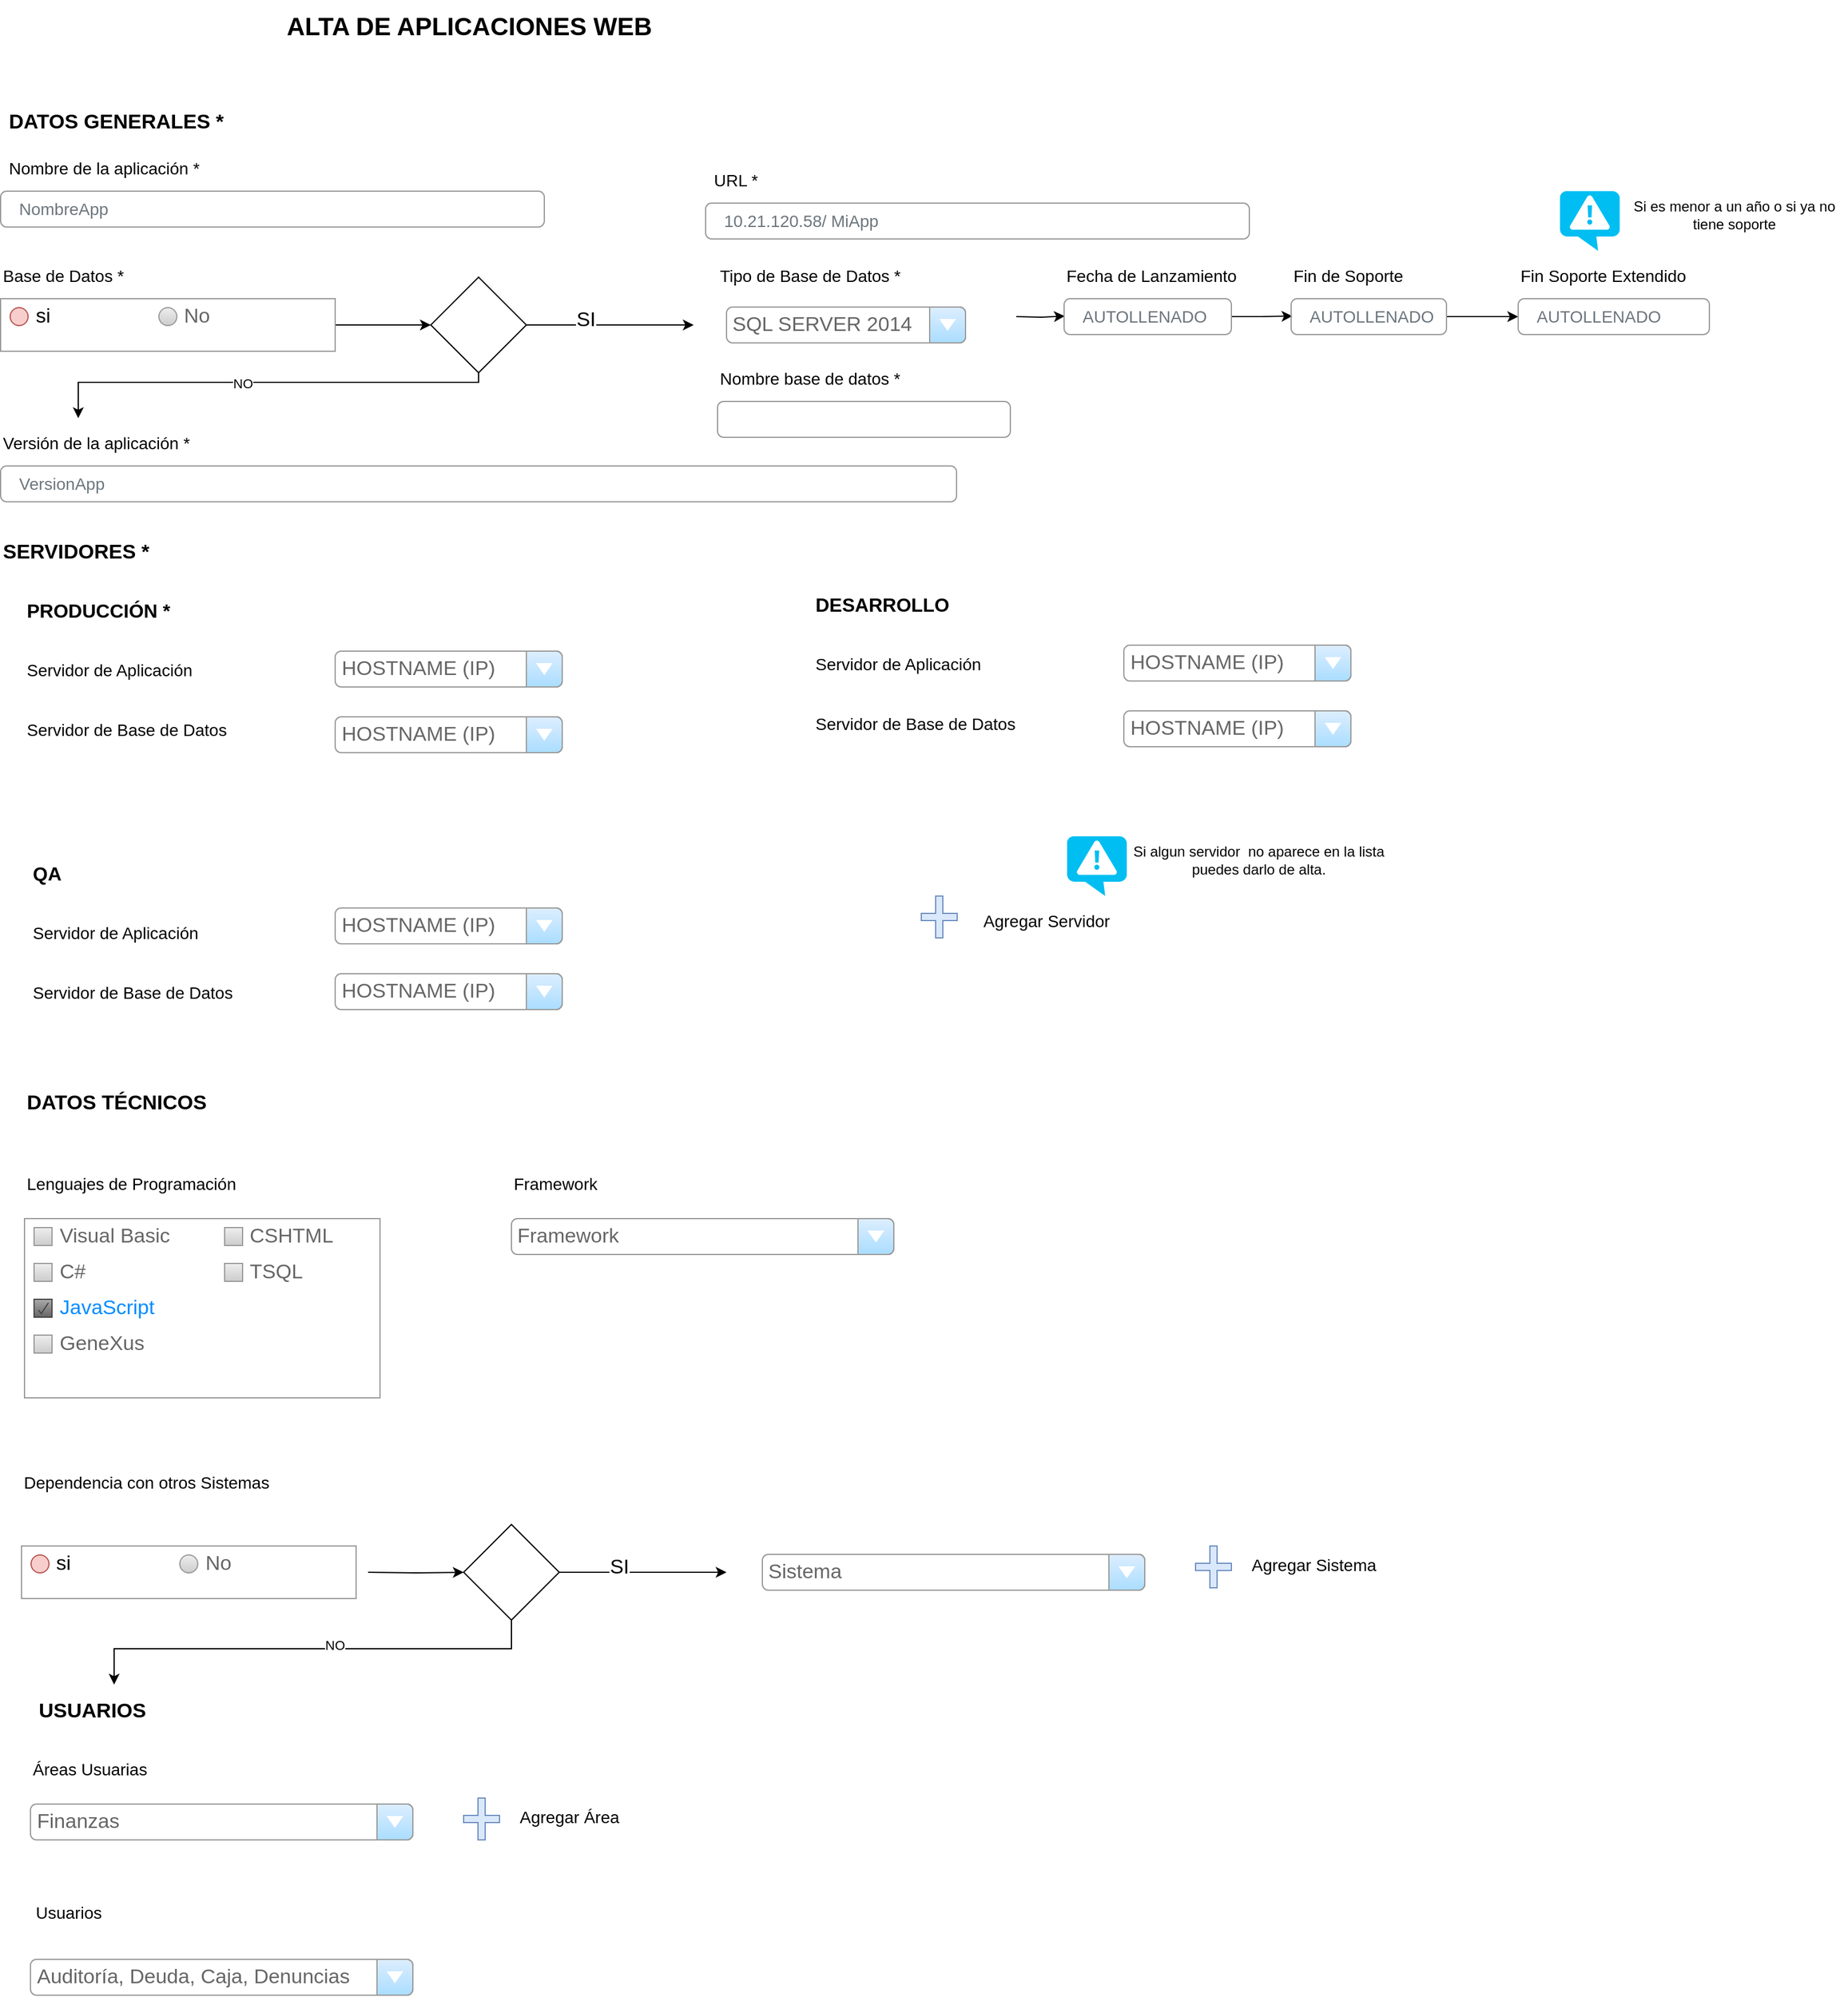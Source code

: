 <mxfile version="20.2.3" type="device"><diagram id="USniXt_sC-a-kLi0hG7q" name="MODULO - ALTA DE APP"><mxGraphModel dx="3816" dy="3669" grid="1" gridSize="10" guides="1" tooltips="1" connect="1" arrows="1" fold="1" page="1" pageScale="1" pageWidth="827" pageHeight="1169" math="0" shadow="0"><root><mxCell id="0"/><mxCell id="1" parent="0"/><mxCell id="HUKdevSjoEr10-kWqWQi-6" value="Nombre de la aplicación *" style="fillColor=none;strokeColor=none;align=left;fontSize=14;" vertex="1" parent="1"><mxGeometry x="-1592.5" y="-1940" width="260" height="40" as="geometry"/></mxCell><mxCell id="HUKdevSjoEr10-kWqWQi-7" value="NombreApp" style="html=1;shadow=0;dashed=0;shape=mxgraph.bootstrap.rrect;rSize=5;fillColor=none;strokeColor=#999999;align=left;spacing=15;fontSize=14;fontColor=#6C767D;" vertex="1" parent="1"><mxGeometry x="-1597.5" y="-1900" width="455" height="30" as="geometry"/></mxCell><mxCell id="HUKdevSjoEr10-kWqWQi-8" value="Versión de la aplicación *" style="fillColor=none;strokeColor=none;align=left;fontSize=14;" vertex="1" parent="1"><mxGeometry x="-1597.5" y="-1710" width="260" height="40" as="geometry"/></mxCell><mxCell id="HUKdevSjoEr10-kWqWQi-9" value="VersionApp" style="html=1;shadow=0;dashed=0;shape=mxgraph.bootstrap.rrect;rSize=5;fillColor=none;strokeColor=#999999;align=left;spacing=15;fontSize=14;fontColor=#6C767D;" vertex="1" parent="1"><mxGeometry x="-1597.5" y="-1670" width="800" height="30" as="geometry"/></mxCell><mxCell id="HUKdevSjoEr10-kWqWQi-10" value="ALTA DE APLICACIONES WEB" style="fillColor=none;strokeColor=none;align=left;fontSize=21;fontStyle=1" vertex="1" parent="1"><mxGeometry x="-1360" y="-2060" width="422.5" height="40" as="geometry"/></mxCell><mxCell id="HUKdevSjoEr10-kWqWQi-11" value="Servidor de Aplicación" style="fillColor=none;strokeColor=none;align=left;fontSize=14;" vertex="1" parent="1"><mxGeometry x="-1577.5" y="-1520" width="230" height="40" as="geometry"/></mxCell><mxCell id="HUKdevSjoEr10-kWqWQi-12" value="DATOS GENERALES *" style="fillColor=none;strokeColor=none;align=left;fontSize=17;fontStyle=1" vertex="1" parent="1"><mxGeometry x="-1592.5" y="-1980" width="260" height="40" as="geometry"/></mxCell><mxCell id="HUKdevSjoEr10-kWqWQi-13" value="DATOS TÉCNICOS" style="fillColor=none;strokeColor=none;align=left;fontSize=17;fontStyle=1" vertex="1" parent="1"><mxGeometry x="-1577.5" y="-1159" width="260" height="40" as="geometry"/></mxCell><mxCell id="HUKdevSjoEr10-kWqWQi-14" value="SERVIDORES *" style="fillColor=none;strokeColor=none;align=left;fontSize=17;fontStyle=1" vertex="1" parent="1"><mxGeometry x="-1597.5" y="-1620" width="130" height="40" as="geometry"/></mxCell><mxCell id="HUKdevSjoEr10-kWqWQi-15" value="Servidor de Base de Datos" style="fillColor=none;strokeColor=none;align=left;fontSize=14;" vertex="1" parent="1"><mxGeometry x="-1577.5" y="-1470" width="230" height="40" as="geometry"/></mxCell><mxCell id="HUKdevSjoEr10-kWqWQi-16" value="PRODUCCIÓN *" style="fillColor=none;strokeColor=none;align=left;fontSize=16;fontStyle=1" vertex="1" parent="1"><mxGeometry x="-1577.5" y="-1570" width="130" height="40" as="geometry"/></mxCell><mxCell id="HUKdevSjoEr10-kWqWQi-17" value="Servidor de Aplicación" style="fillColor=none;strokeColor=none;align=left;fontSize=14;" vertex="1" parent="1"><mxGeometry x="-917.5" y="-1525" width="230" height="40" as="geometry"/></mxCell><mxCell id="HUKdevSjoEr10-kWqWQi-18" value="" style="shape=cross;whiteSpace=wrap;html=1;fontSize=17;fillColor=#dae8fc;strokeColor=#6c8ebf;" vertex="1" parent="1"><mxGeometry x="-827" y="-1310" width="30" height="35" as="geometry"/></mxCell><mxCell id="HUKdevSjoEr10-kWqWQi-19" value="Agregar Servidor" style="fillColor=none;strokeColor=none;align=left;fontSize=14;" vertex="1" parent="1"><mxGeometry x="-777" y="-1310" width="105" height="40" as="geometry"/></mxCell><mxCell id="HUKdevSjoEr10-kWqWQi-20" value="Servidor de Base de Datos" style="fillColor=none;strokeColor=none;align=left;fontSize=14;" vertex="1" parent="1"><mxGeometry x="-917.5" y="-1475" width="230" height="40" as="geometry"/></mxCell><mxCell id="HUKdevSjoEr10-kWqWQi-21" value="DESARROLLO" style="fillColor=none;strokeColor=none;align=left;fontSize=16;fontStyle=1" vertex="1" parent="1"><mxGeometry x="-917.5" y="-1575" width="130" height="40" as="geometry"/></mxCell><mxCell id="HUKdevSjoEr10-kWqWQi-22" value="Servidor de Aplicación" style="fillColor=none;strokeColor=none;align=left;fontSize=14;" vertex="1" parent="1"><mxGeometry x="-1572.5" y="-1300" width="230" height="40" as="geometry"/></mxCell><mxCell id="HUKdevSjoEr10-kWqWQi-23" value="Servidor de Base de Datos" style="fillColor=none;strokeColor=none;align=left;fontSize=14;" vertex="1" parent="1"><mxGeometry x="-1572.5" y="-1250" width="230" height="40" as="geometry"/></mxCell><mxCell id="HUKdevSjoEr10-kWqWQi-24" value="QA" style="fillColor=none;strokeColor=none;align=left;fontSize=16;fontStyle=1" vertex="1" parent="1"><mxGeometry x="-1572.5" y="-1350" width="130" height="40" as="geometry"/></mxCell><mxCell id="HUKdevSjoEr10-kWqWQi-25" value="Base de Datos *" style="fillColor=none;strokeColor=none;align=left;fontSize=14;" vertex="1" parent="1"><mxGeometry x="-1597.5" y="-1850" width="260" height="40" as="geometry"/></mxCell><mxCell id="HUKdevSjoEr10-kWqWQi-26" style="edgeStyle=orthogonalEdgeStyle;rounded=0;orthogonalLoop=1;jettySize=auto;html=1;fontSize=17;" edge="1" parent="1" source="HUKdevSjoEr10-kWqWQi-27" target="HUKdevSjoEr10-kWqWQi-44"><mxGeometry relative="1" as="geometry"/></mxCell><mxCell id="HUKdevSjoEr10-kWqWQi-27" value="" style="strokeWidth=1;shadow=0;dashed=0;align=center;html=1;shape=mxgraph.mockup.forms.rrect;rSize=0;strokeColor=#999999;fillColor=#ffffff;recursiveResize=0;fontSize=17;" vertex="1" parent="1"><mxGeometry x="-1597.5" y="-1810" width="280" height="44" as="geometry"/></mxCell><mxCell id="HUKdevSjoEr10-kWqWQi-28" value="si" style="shape=ellipse;rSize=0;fillColor=#f8cecc;strokeColor=#b85450;html=1;align=left;spacingLeft=4;fontSize=17;labelPosition=right;" vertex="1" parent="HUKdevSjoEr10-kWqWQi-27"><mxGeometry x="8" y="7.5" width="15" height="15" as="geometry"/></mxCell><mxCell id="HUKdevSjoEr10-kWqWQi-29" value="No" style="shape=ellipse;rSize=0;fillColor=#eeeeee;strokeColor=#999999;gradientColor=#cccccc;html=1;align=left;spacingLeft=4;fontSize=17;fontColor=#666666;labelPosition=right;" vertex="1" parent="HUKdevSjoEr10-kWqWQi-27"><mxGeometry x="132.5" y="7.5" width="15" height="15" as="geometry"/></mxCell><mxCell id="HUKdevSjoEr10-kWqWQi-30" value="Tipo de Base de Datos *" style="fillColor=none;strokeColor=none;align=left;fontSize=14;" vertex="1" parent="1"><mxGeometry x="-997.5" y="-1850" width="260" height="40" as="geometry"/></mxCell><mxCell id="HUKdevSjoEr10-kWqWQi-31" style="edgeStyle=orthogonalEdgeStyle;rounded=0;orthogonalLoop=1;jettySize=auto;html=1;entryX=0.004;entryY=0.486;entryDx=0;entryDy=0;entryPerimeter=0;fontSize=17;" edge="1" parent="1" target="HUKdevSjoEr10-kWqWQi-36"><mxGeometry relative="1" as="geometry"><mxPoint x="-747.5" y="-1795" as="sourcePoint"/></mxGeometry></mxCell><mxCell id="HUKdevSjoEr10-kWqWQi-32" value="Nombre base de datos *" style="fillColor=none;strokeColor=none;align=left;fontSize=14;" vertex="1" parent="1"><mxGeometry x="-997.5" y="-1764" width="260" height="40" as="geometry"/></mxCell><mxCell id="HUKdevSjoEr10-kWqWQi-33" value="" style="html=1;shadow=0;dashed=0;shape=mxgraph.bootstrap.rrect;rSize=5;fillColor=none;strokeColor=#999999;align=left;spacing=15;fontSize=14;fontColor=#6C767D;" vertex="1" parent="1"><mxGeometry x="-997.5" y="-1724" width="245" height="30" as="geometry"/></mxCell><mxCell id="HUKdevSjoEr10-kWqWQi-34" value="Fecha de Lanzamiento" style="fillColor=none;strokeColor=none;align=left;fontSize=14;" vertex="1" parent="1"><mxGeometry x="-707.5" y="-1850" width="260" height="40" as="geometry"/></mxCell><mxCell id="HUKdevSjoEr10-kWqWQi-35" style="edgeStyle=orthogonalEdgeStyle;rounded=0;orthogonalLoop=1;jettySize=auto;html=1;entryX=0.008;entryY=0.486;entryDx=0;entryDy=0;entryPerimeter=0;fontSize=17;" edge="1" parent="1" source="HUKdevSjoEr10-kWqWQi-36" target="HUKdevSjoEr10-kWqWQi-39"><mxGeometry relative="1" as="geometry"/></mxCell><mxCell id="HUKdevSjoEr10-kWqWQi-36" value="AUTOLLENADO" style="html=1;shadow=0;dashed=0;shape=mxgraph.bootstrap.rrect;rSize=5;fillColor=none;strokeColor=#999999;align=left;spacing=15;fontSize=14;fontColor=#6C767D;" vertex="1" parent="1"><mxGeometry x="-707.5" y="-1810" width="140" height="30" as="geometry"/></mxCell><mxCell id="HUKdevSjoEr10-kWqWQi-37" value="Fin de Soporte" style="fillColor=none;strokeColor=none;align=left;fontSize=14;" vertex="1" parent="1"><mxGeometry x="-517.5" y="-1850" width="160" height="40" as="geometry"/></mxCell><mxCell id="HUKdevSjoEr10-kWqWQi-38" style="edgeStyle=orthogonalEdgeStyle;rounded=0;orthogonalLoop=1;jettySize=auto;html=1;entryX=0;entryY=0.5;entryDx=0;entryDy=0;entryPerimeter=0;fontSize=17;" edge="1" parent="1" source="HUKdevSjoEr10-kWqWQi-39" target="HUKdevSjoEr10-kWqWQi-41"><mxGeometry relative="1" as="geometry"/></mxCell><mxCell id="HUKdevSjoEr10-kWqWQi-39" value="AUTOLLENADO" style="html=1;shadow=0;dashed=0;shape=mxgraph.bootstrap.rrect;rSize=5;fillColor=none;strokeColor=#999999;align=left;spacing=15;fontSize=14;fontColor=#6C767D;" vertex="1" parent="1"><mxGeometry x="-517.5" y="-1810" width="130" height="30" as="geometry"/></mxCell><mxCell id="HUKdevSjoEr10-kWqWQi-40" value="Fin Soporte Extendido" style="fillColor=none;strokeColor=none;align=left;fontSize=14;" vertex="1" parent="1"><mxGeometry x="-327.5" y="-1850" width="160" height="40" as="geometry"/></mxCell><mxCell id="HUKdevSjoEr10-kWqWQi-41" value="AUTOLLENADO" style="html=1;shadow=0;dashed=0;shape=mxgraph.bootstrap.rrect;rSize=5;fillColor=none;strokeColor=#999999;align=left;spacing=15;fontSize=14;fontColor=#6C767D;" vertex="1" parent="1"><mxGeometry x="-327.5" y="-1810" width="160" height="30" as="geometry"/></mxCell><mxCell id="HUKdevSjoEr10-kWqWQi-42" style="edgeStyle=orthogonalEdgeStyle;rounded=0;orthogonalLoop=1;jettySize=auto;html=1;fontSize=17;" edge="1" parent="1" source="HUKdevSjoEr10-kWqWQi-44"><mxGeometry relative="1" as="geometry"><mxPoint x="-1017.5" y="-1788.0" as="targetPoint"/></mxGeometry></mxCell><mxCell id="HUKdevSjoEr10-kWqWQi-43" value="SI" style="edgeLabel;html=1;align=center;verticalAlign=middle;resizable=0;points=[];fontSize=17;" vertex="1" connectable="0" parent="HUKdevSjoEr10-kWqWQi-42"><mxGeometry x="-0.293" y="4" relative="1" as="geometry"><mxPoint as="offset"/></mxGeometry></mxCell><mxCell id="HUKdevSjoEr10-kWqWQi-92" style="edgeStyle=orthogonalEdgeStyle;rounded=0;orthogonalLoop=1;jettySize=auto;html=1;entryX=0.25;entryY=0;entryDx=0;entryDy=0;" edge="1" parent="1" source="HUKdevSjoEr10-kWqWQi-44" target="HUKdevSjoEr10-kWqWQi-8"><mxGeometry relative="1" as="geometry"><Array as="points"><mxPoint x="-1197" y="-1740"/><mxPoint x="-1532" y="-1740"/></Array></mxGeometry></mxCell><mxCell id="HUKdevSjoEr10-kWqWQi-93" value="NO" style="edgeLabel;html=1;align=center;verticalAlign=middle;resizable=0;points=[];" vertex="1" connectable="0" parent="HUKdevSjoEr10-kWqWQi-92"><mxGeometry x="0.102" y="1" relative="1" as="geometry"><mxPoint as="offset"/></mxGeometry></mxCell><mxCell id="HUKdevSjoEr10-kWqWQi-44" value="" style="rhombus;whiteSpace=wrap;html=1;fontSize=17;" vertex="1" parent="1"><mxGeometry x="-1237.5" y="-1828" width="80" height="80" as="geometry"/></mxCell><mxCell id="HUKdevSjoEr10-kWqWQi-45" value="" style="verticalLabelPosition=bottom;html=1;verticalAlign=top;align=center;strokeColor=none;fillColor=#00BEF2;shape=mxgraph.azure.notification_topic;" vertex="1" parent="1"><mxGeometry x="-292.5" y="-1900" width="50" height="50" as="geometry"/></mxCell><mxCell id="HUKdevSjoEr10-kWqWQi-46" value="Si es menor a un año o si ya no&lt;br&gt;tiene soporte" style="text;html=1;align=center;verticalAlign=middle;resizable=0;points=[];autosize=1;strokeColor=none;fillColor=none;" vertex="1" parent="1"><mxGeometry x="-242.5" y="-1900" width="190" height="40" as="geometry"/></mxCell><mxCell id="HUKdevSjoEr10-kWqWQi-47" value="HOSTNAME (IP)" style="strokeWidth=1;shadow=0;dashed=0;align=center;html=1;shape=mxgraph.mockup.forms.comboBox;strokeColor=#999999;fillColor=#ddeeff;align=left;fillColor2=#aaddff;mainText=;fontColor=#666666;fontSize=17;spacingLeft=3;" vertex="1" parent="1"><mxGeometry x="-1317.5" y="-1515" width="190" height="30" as="geometry"/></mxCell><mxCell id="HUKdevSjoEr10-kWqWQi-48" value="HOSTNAME (IP)" style="strokeWidth=1;shadow=0;dashed=0;align=center;html=1;shape=mxgraph.mockup.forms.comboBox;strokeColor=#999999;fillColor=#ddeeff;align=left;fillColor2=#aaddff;mainText=;fontColor=#666666;fontSize=17;spacingLeft=3;" vertex="1" parent="1"><mxGeometry x="-1317.5" y="-1460" width="190" height="30" as="geometry"/></mxCell><mxCell id="HUKdevSjoEr10-kWqWQi-49" value="SQL SERVER 2014" style="strokeWidth=1;shadow=0;dashed=0;align=center;html=1;shape=mxgraph.mockup.forms.comboBox;strokeColor=#999999;fillColor=#ddeeff;align=left;fillColor2=#aaddff;mainText=;fontColor=#666666;fontSize=17;spacingLeft=3;" vertex="1" parent="1"><mxGeometry x="-990" y="-1803" width="200" height="30" as="geometry"/></mxCell><mxCell id="HUKdevSjoEr10-kWqWQi-50" value="HOSTNAME (IP)" style="strokeWidth=1;shadow=0;dashed=0;align=center;html=1;shape=mxgraph.mockup.forms.comboBox;strokeColor=#999999;fillColor=#ddeeff;align=left;fillColor2=#aaddff;mainText=;fontColor=#666666;fontSize=17;spacingLeft=3;" vertex="1" parent="1"><mxGeometry x="-657.5" y="-1520" width="190" height="30" as="geometry"/></mxCell><mxCell id="HUKdevSjoEr10-kWqWQi-51" value="HOSTNAME (IP)" style="strokeWidth=1;shadow=0;dashed=0;align=center;html=1;shape=mxgraph.mockup.forms.comboBox;strokeColor=#999999;fillColor=#ddeeff;align=left;fillColor2=#aaddff;mainText=;fontColor=#666666;fontSize=17;spacingLeft=3;" vertex="1" parent="1"><mxGeometry x="-657.5" y="-1465" width="190" height="30" as="geometry"/></mxCell><mxCell id="HUKdevSjoEr10-kWqWQi-52" value="HOSTNAME (IP)" style="strokeWidth=1;shadow=0;dashed=0;align=center;html=1;shape=mxgraph.mockup.forms.comboBox;strokeColor=#999999;fillColor=#ddeeff;align=left;fillColor2=#aaddff;mainText=;fontColor=#666666;fontSize=17;spacingLeft=3;" vertex="1" parent="1"><mxGeometry x="-1317.5" y="-1300" width="190" height="30" as="geometry"/></mxCell><mxCell id="HUKdevSjoEr10-kWqWQi-53" value="HOSTNAME (IP)" style="strokeWidth=1;shadow=0;dashed=0;align=center;html=1;shape=mxgraph.mockup.forms.comboBox;strokeColor=#999999;fillColor=#ddeeff;align=left;fillColor2=#aaddff;mainText=;fontColor=#666666;fontSize=17;spacingLeft=3;" vertex="1" parent="1"><mxGeometry x="-1317.5" y="-1245" width="190" height="30" as="geometry"/></mxCell><mxCell id="HUKdevSjoEr10-kWqWQi-54" value="" style="verticalLabelPosition=bottom;html=1;verticalAlign=top;align=center;strokeColor=none;fillColor=#00BEF2;shape=mxgraph.azure.notification_topic;" vertex="1" parent="1"><mxGeometry x="-705" y="-1360" width="50" height="50" as="geometry"/></mxCell><mxCell id="HUKdevSjoEr10-kWqWQi-55" value="Si algun servidor&amp;nbsp; no aparece en la lista&lt;br&gt;puedes darlo de alta." style="text;html=1;align=center;verticalAlign=middle;resizable=0;points=[];autosize=1;strokeColor=none;fillColor=none;" vertex="1" parent="1"><mxGeometry x="-660" y="-1360" width="230" height="40" as="geometry"/></mxCell><mxCell id="HUKdevSjoEr10-kWqWQi-57" value="Framework" style="fillColor=none;strokeColor=none;align=left;fontSize=14;" vertex="1" parent="1"><mxGeometry x="-1170" y="-1090" width="260" height="40" as="geometry"/></mxCell><mxCell id="HUKdevSjoEr10-kWqWQi-63" value="" style="strokeWidth=1;shadow=0;dashed=0;align=center;html=1;shape=mxgraph.mockup.forms.rrect;rSize=0;strokeColor=#999999;fillColor=#ffffff;recursiveResize=0;fontSize=17;" vertex="1" parent="1"><mxGeometry x="-1577.5" y="-1040" width="297.5" height="150" as="geometry"/></mxCell><mxCell id="HUKdevSjoEr10-kWqWQi-64" value="Visual Basic" style="strokeWidth=1;shadow=0;dashed=0;align=center;html=1;shape=mxgraph.mockup.forms.rrect;rSize=0;fillColor=#eeeeee;strokeColor=#999999;gradientColor=#cccccc;align=left;spacingLeft=4;fontSize=17;fontColor=#666666;labelPosition=right;" vertex="1" parent="HUKdevSjoEr10-kWqWQi-63"><mxGeometry x="8" y="7.5" width="15" height="15" as="geometry"/></mxCell><mxCell id="HUKdevSjoEr10-kWqWQi-65" value="C#" style="strokeWidth=1;shadow=0;dashed=0;align=center;html=1;shape=mxgraph.mockup.forms.rrect;rSize=0;fillColor=#eeeeee;strokeColor=#999999;gradientColor=#cccccc;align=left;spacingLeft=4;fontSize=17;fontColor=#666666;labelPosition=right;" vertex="1" parent="HUKdevSjoEr10-kWqWQi-63"><mxGeometry x="8" y="37.5" width="15" height="15" as="geometry"/></mxCell><mxCell id="HUKdevSjoEr10-kWqWQi-66" value="JavaScript" style="strokeWidth=1;shadow=0;dashed=0;align=center;html=1;shape=mxgraph.mockup.forms.checkbox;rSize=0;resizable=0;fillColor=#aaaaaa;strokeColor=#444444;gradientColor=#666666;align=left;spacingLeft=4;fontSize=17;fontColor=#008cff;labelPosition=right;" vertex="1" parent="HUKdevSjoEr10-kWqWQi-63"><mxGeometry x="8" y="67.5" width="15" height="15" as="geometry"/></mxCell><mxCell id="HUKdevSjoEr10-kWqWQi-67" value="GeneXus" style="strokeWidth=1;shadow=0;dashed=0;align=center;html=1;shape=mxgraph.mockup.forms.rrect;rSize=0;fillColor=#eeeeee;strokeColor=#999999;gradientColor=#cccccc;align=left;spacingLeft=4;fontSize=17;fontColor=#666666;labelPosition=right;" vertex="1" parent="HUKdevSjoEr10-kWqWQi-63"><mxGeometry x="8" y="97.5" width="15" height="15" as="geometry"/></mxCell><mxCell id="HUKdevSjoEr10-kWqWQi-68" value="CSHTML" style="strokeWidth=1;shadow=0;dashed=0;align=center;html=1;shape=mxgraph.mockup.forms.rrect;rSize=0;fillColor=#eeeeee;strokeColor=#999999;gradientColor=#cccccc;align=left;spacingLeft=4;fontSize=17;fontColor=#666666;labelPosition=right;" vertex="1" parent="HUKdevSjoEr10-kWqWQi-63"><mxGeometry x="167.5" y="7.5" width="15" height="15" as="geometry"/></mxCell><mxCell id="HUKdevSjoEr10-kWqWQi-69" value="TSQL" style="strokeWidth=1;shadow=0;dashed=0;align=center;html=1;shape=mxgraph.mockup.forms.rrect;rSize=0;fillColor=#eeeeee;strokeColor=#999999;gradientColor=#cccccc;align=left;spacingLeft=4;fontSize=17;fontColor=#666666;labelPosition=right;" vertex="1" parent="HUKdevSjoEr10-kWqWQi-63"><mxGeometry x="167.5" y="37.5" width="15" height="15" as="geometry"/></mxCell><mxCell id="HUKdevSjoEr10-kWqWQi-70" value="Áreas Usuarias" style="fillColor=none;strokeColor=none;align=left;fontSize=14;" vertex="1" parent="1"><mxGeometry x="-1572.5" y="-600" width="260" height="40" as="geometry"/></mxCell><mxCell id="HUKdevSjoEr10-kWqWQi-72" value="Usuarios" style="fillColor=none;strokeColor=none;align=left;fontSize=14;" vertex="1" parent="1"><mxGeometry x="-1570" y="-480" width="260" height="40" as="geometry"/></mxCell><mxCell id="HUKdevSjoEr10-kWqWQi-74" value="Dependencia con otros Sistemas" style="fillColor=none;strokeColor=none;align=left;fontSize=14;" vertex="1" parent="1"><mxGeometry x="-1580" y="-840" width="260" height="40" as="geometry"/></mxCell><mxCell id="HUKdevSjoEr10-kWqWQi-75" value="" style="strokeWidth=1;shadow=0;dashed=0;align=center;html=1;shape=mxgraph.mockup.forms.rrect;rSize=0;strokeColor=#999999;fillColor=#ffffff;recursiveResize=0;fontSize=17;" vertex="1" parent="1"><mxGeometry x="-1580" y="-766" width="280" height="44" as="geometry"/></mxCell><mxCell id="HUKdevSjoEr10-kWqWQi-76" value="si" style="shape=ellipse;rSize=0;fillColor=#f8cecc;strokeColor=#b85450;html=1;align=left;spacingLeft=4;fontSize=17;labelPosition=right;" vertex="1" parent="HUKdevSjoEr10-kWqWQi-75"><mxGeometry x="8" y="7.5" width="15" height="15" as="geometry"/></mxCell><mxCell id="HUKdevSjoEr10-kWqWQi-77" value="No" style="shape=ellipse;rSize=0;fillColor=#eeeeee;strokeColor=#999999;gradientColor=#cccccc;html=1;align=left;spacingLeft=4;fontSize=17;fontColor=#666666;labelPosition=right;" vertex="1" parent="HUKdevSjoEr10-kWqWQi-75"><mxGeometry x="132.5" y="7.5" width="15" height="15" as="geometry"/></mxCell><mxCell id="HUKdevSjoEr10-kWqWQi-78" style="edgeStyle=orthogonalEdgeStyle;rounded=0;orthogonalLoop=1;jettySize=auto;html=1;fontSize=17;" edge="1" parent="1" target="HUKdevSjoEr10-kWqWQi-81"><mxGeometry relative="1" as="geometry"><mxPoint x="-1290" y="-744" as="sourcePoint"/></mxGeometry></mxCell><mxCell id="HUKdevSjoEr10-kWqWQi-79" style="edgeStyle=orthogonalEdgeStyle;rounded=0;orthogonalLoop=1;jettySize=auto;html=1;fontSize=17;" edge="1" parent="1" source="HUKdevSjoEr10-kWqWQi-81"><mxGeometry relative="1" as="geometry"><mxPoint x="-990" y="-744.0" as="targetPoint"/></mxGeometry></mxCell><mxCell id="HUKdevSjoEr10-kWqWQi-80" value="SI" style="edgeLabel;html=1;align=center;verticalAlign=middle;resizable=0;points=[];fontSize=17;" vertex="1" connectable="0" parent="HUKdevSjoEr10-kWqWQi-79"><mxGeometry x="-0.293" y="4" relative="1" as="geometry"><mxPoint as="offset"/></mxGeometry></mxCell><mxCell id="HUKdevSjoEr10-kWqWQi-103" style="edgeStyle=orthogonalEdgeStyle;rounded=0;orthogonalLoop=1;jettySize=auto;html=1;entryX=0.25;entryY=0;entryDx=0;entryDy=0;" edge="1" parent="1" source="HUKdevSjoEr10-kWqWQi-81" target="HUKdevSjoEr10-kWqWQi-98"><mxGeometry relative="1" as="geometry"><Array as="points"><mxPoint x="-1170" y="-680"/><mxPoint x="-1502" y="-680"/></Array></mxGeometry></mxCell><mxCell id="HUKdevSjoEr10-kWqWQi-104" value="NO" style="edgeLabel;html=1;align=center;verticalAlign=middle;resizable=0;points=[];" vertex="1" connectable="0" parent="HUKdevSjoEr10-kWqWQi-103"><mxGeometry x="-0.104" y="-3" relative="1" as="geometry"><mxPoint x="1" as="offset"/></mxGeometry></mxCell><mxCell id="HUKdevSjoEr10-kWqWQi-81" value="" style="rhombus;whiteSpace=wrap;html=1;fontSize=17;" vertex="1" parent="1"><mxGeometry x="-1210" y="-784" width="80" height="80" as="geometry"/></mxCell><mxCell id="HUKdevSjoEr10-kWqWQi-89" value="Lenguajes de Programación" style="fillColor=none;strokeColor=none;align=left;fontSize=14;" vertex="1" parent="1"><mxGeometry x="-1577.5" y="-1090" width="260" height="40" as="geometry"/></mxCell><mxCell id="HUKdevSjoEr10-kWqWQi-90" value="Framework" style="strokeWidth=1;shadow=0;dashed=0;align=center;html=1;shape=mxgraph.mockup.forms.comboBox;strokeColor=#999999;fillColor=#ddeeff;align=left;fillColor2=#aaddff;mainText=;fontColor=#666666;fontSize=17;spacingLeft=3;" vertex="1" parent="1"><mxGeometry x="-1170" y="-1040" width="320" height="30" as="geometry"/></mxCell><mxCell id="HUKdevSjoEr10-kWqWQi-95" value="Sistema" style="strokeWidth=1;shadow=0;dashed=0;align=center;html=1;shape=mxgraph.mockup.forms.comboBox;strokeColor=#999999;fillColor=#ddeeff;align=left;fillColor2=#aaddff;mainText=;fontColor=#666666;fontSize=17;spacingLeft=3;" vertex="1" parent="1"><mxGeometry x="-960" y="-759" width="320" height="30" as="geometry"/></mxCell><mxCell id="HUKdevSjoEr10-kWqWQi-96" value="" style="shape=cross;whiteSpace=wrap;html=1;fontSize=17;fillColor=#dae8fc;strokeColor=#6c8ebf;" vertex="1" parent="1"><mxGeometry x="-597.5" y="-766" width="30" height="35" as="geometry"/></mxCell><mxCell id="HUKdevSjoEr10-kWqWQi-97" value="Agregar Sistema" style="fillColor=none;strokeColor=none;align=left;fontSize=14;" vertex="1" parent="1"><mxGeometry x="-552.5" y="-771" width="105" height="40" as="geometry"/></mxCell><mxCell id="HUKdevSjoEr10-kWqWQi-98" value="USUARIOS" style="fillColor=none;strokeColor=none;align=left;fontSize=17;fontStyle=1" vertex="1" parent="1"><mxGeometry x="-1567.5" y="-650" width="260" height="40" as="geometry"/></mxCell><mxCell id="HUKdevSjoEr10-kWqWQi-99" value="Finanzas" style="strokeWidth=1;shadow=0;dashed=0;align=center;html=1;shape=mxgraph.mockup.forms.comboBox;strokeColor=#999999;fillColor=#ddeeff;align=left;fillColor2=#aaddff;mainText=;fontColor=#666666;fontSize=17;spacingLeft=3;" vertex="1" parent="1"><mxGeometry x="-1572.5" y="-550" width="320" height="30" as="geometry"/></mxCell><mxCell id="HUKdevSjoEr10-kWqWQi-100" value="" style="shape=cross;whiteSpace=wrap;html=1;fontSize=17;fillColor=#dae8fc;strokeColor=#6c8ebf;" vertex="1" parent="1"><mxGeometry x="-1210" y="-555" width="30" height="35" as="geometry"/></mxCell><mxCell id="HUKdevSjoEr10-kWqWQi-101" value="Agregar Área" style="fillColor=none;strokeColor=none;align=left;fontSize=14;" vertex="1" parent="1"><mxGeometry x="-1165" y="-560" width="105" height="40" as="geometry"/></mxCell><mxCell id="HUKdevSjoEr10-kWqWQi-102" value="Auditoría, Deuda, Caja, Denuncias" style="strokeWidth=1;shadow=0;dashed=0;align=center;html=1;shape=mxgraph.mockup.forms.comboBox;strokeColor=#999999;fillColor=#ddeeff;align=left;fillColor2=#aaddff;mainText=;fontColor=#666666;fontSize=17;spacingLeft=3;" vertex="1" parent="1"><mxGeometry x="-1572.5" y="-420" width="320" height="30" as="geometry"/></mxCell><mxCell id="HUKdevSjoEr10-kWqWQi-105" value="URL *" style="fillColor=none;strokeColor=none;align=left;fontSize=14;" vertex="1" parent="1"><mxGeometry x="-1002.5" y="-1930" width="260" height="40" as="geometry"/></mxCell><mxCell id="HUKdevSjoEr10-kWqWQi-106" value="10.21.120.58/ MiApp" style="html=1;shadow=0;dashed=0;shape=mxgraph.bootstrap.rrect;rSize=5;fillColor=none;strokeColor=#999999;align=left;spacing=15;fontSize=14;fontColor=#6C767D;" vertex="1" parent="1"><mxGeometry x="-1007.5" y="-1890" width="455" height="30" as="geometry"/></mxCell></root></mxGraphModel></diagram></mxfile>